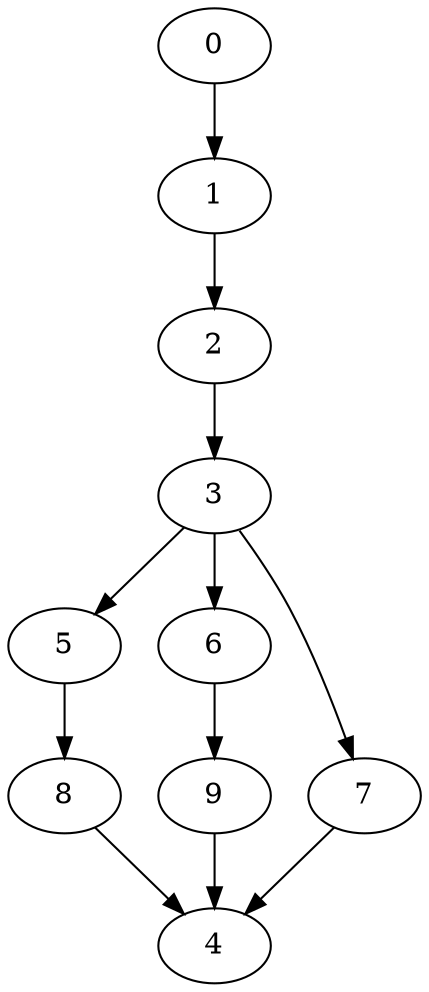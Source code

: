 digraph "SeriesParallel-MaxBf-3_Nodes_10_CCR_1.06_WeightType_Random" {
	graph ["Duplicate states"=0,
		GraphType=S_P,
		"Max states in OPEN"=0,
		Modes="120000ms; topo-ordered tasks, ; Pruning: task equivalence, fixed order ready list, ; F-value: ; Optimisation: best schedule length (\
SL) optimisation on equal, ",
		NumberOfTasks=10,
		"Pruned using list schedule length"=80,
		"States removed from OPEN"=0,
		TargetSystem="Homogeneous-2",
		"Time to schedule (ms)"=117,
		"Total idle time"=25,
		"Total schedule length"=52,
		"Total sequential time"=65,
		"Total states created"=347
	];
	0	["Finish time"=10,
		Processor=0,
		"Start time"=0,
		Weight=10];
	1	["Finish time"=16,
		Processor=0,
		"Start time"=10,
		Weight=6];
	0 -> 1	[Weight=5];
	2	["Finish time"=18,
		Processor=0,
		"Start time"=16,
		Weight=2];
	1 -> 2	[Weight=5];
	3	["Finish time"=21,
		Processor=0,
		"Start time"=18,
		Weight=3];
	2 -> 3	[Weight=10];
	5	["Finish time"=31,
		Processor=0,
		"Start time"=21,
		Weight=10];
	3 -> 5	[Weight=6];
	6	["Finish time"=38,
		Processor=1,
		"Start time"=32,
		Weight=6];
	3 -> 6	[Weight=10];
	7	["Finish time"=32,
		Processor=1,
		"Start time"=24,
		Weight=8];
	3 -> 7	[Weight=3];
	8	["Finish time"=38,
		Processor=0,
		"Start time"=31,
		Weight=7];
	5 -> 8	[Weight=5];
	9	["Finish time"=44,
		Processor=1,
		"Start time"=38,
		Weight=6];
	6 -> 9	[Weight=2];
	4	["Finish time"=52,
		Processor=1,
		"Start time"=45,
		Weight=7];
	7 -> 4	[Weight=9];
	8 -> 4	[Weight=7];
	9 -> 4	[Weight=7];
}
